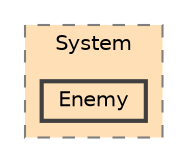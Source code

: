 digraph "R-Type/Engine/ECS/System/Enemy"
{
 // LATEX_PDF_SIZE
  bgcolor="transparent";
  edge [fontname=Helvetica,fontsize=10,labelfontname=Helvetica,labelfontsize=10];
  node [fontname=Helvetica,fontsize=10,shape=box,height=0.2,width=0.4];
  compound=true
  subgraph clusterdir_628ac78da6848c9bc4923d1396a2f9cb {
    graph [ bgcolor="#ffe0b6", pencolor="grey50", label="System", fontname=Helvetica,fontsize=10 style="filled,dashed", URL="dir_628ac78da6848c9bc4923d1396a2f9cb.html",tooltip=""]
  dir_d27bbe0bb2435ddbd7c128e146c4a77b [label="Enemy", fillcolor="#ffe0b6", color="grey25", style="filled,bold", URL="dir_d27bbe0bb2435ddbd7c128e146c4a77b.html",tooltip=""];
  }
}
